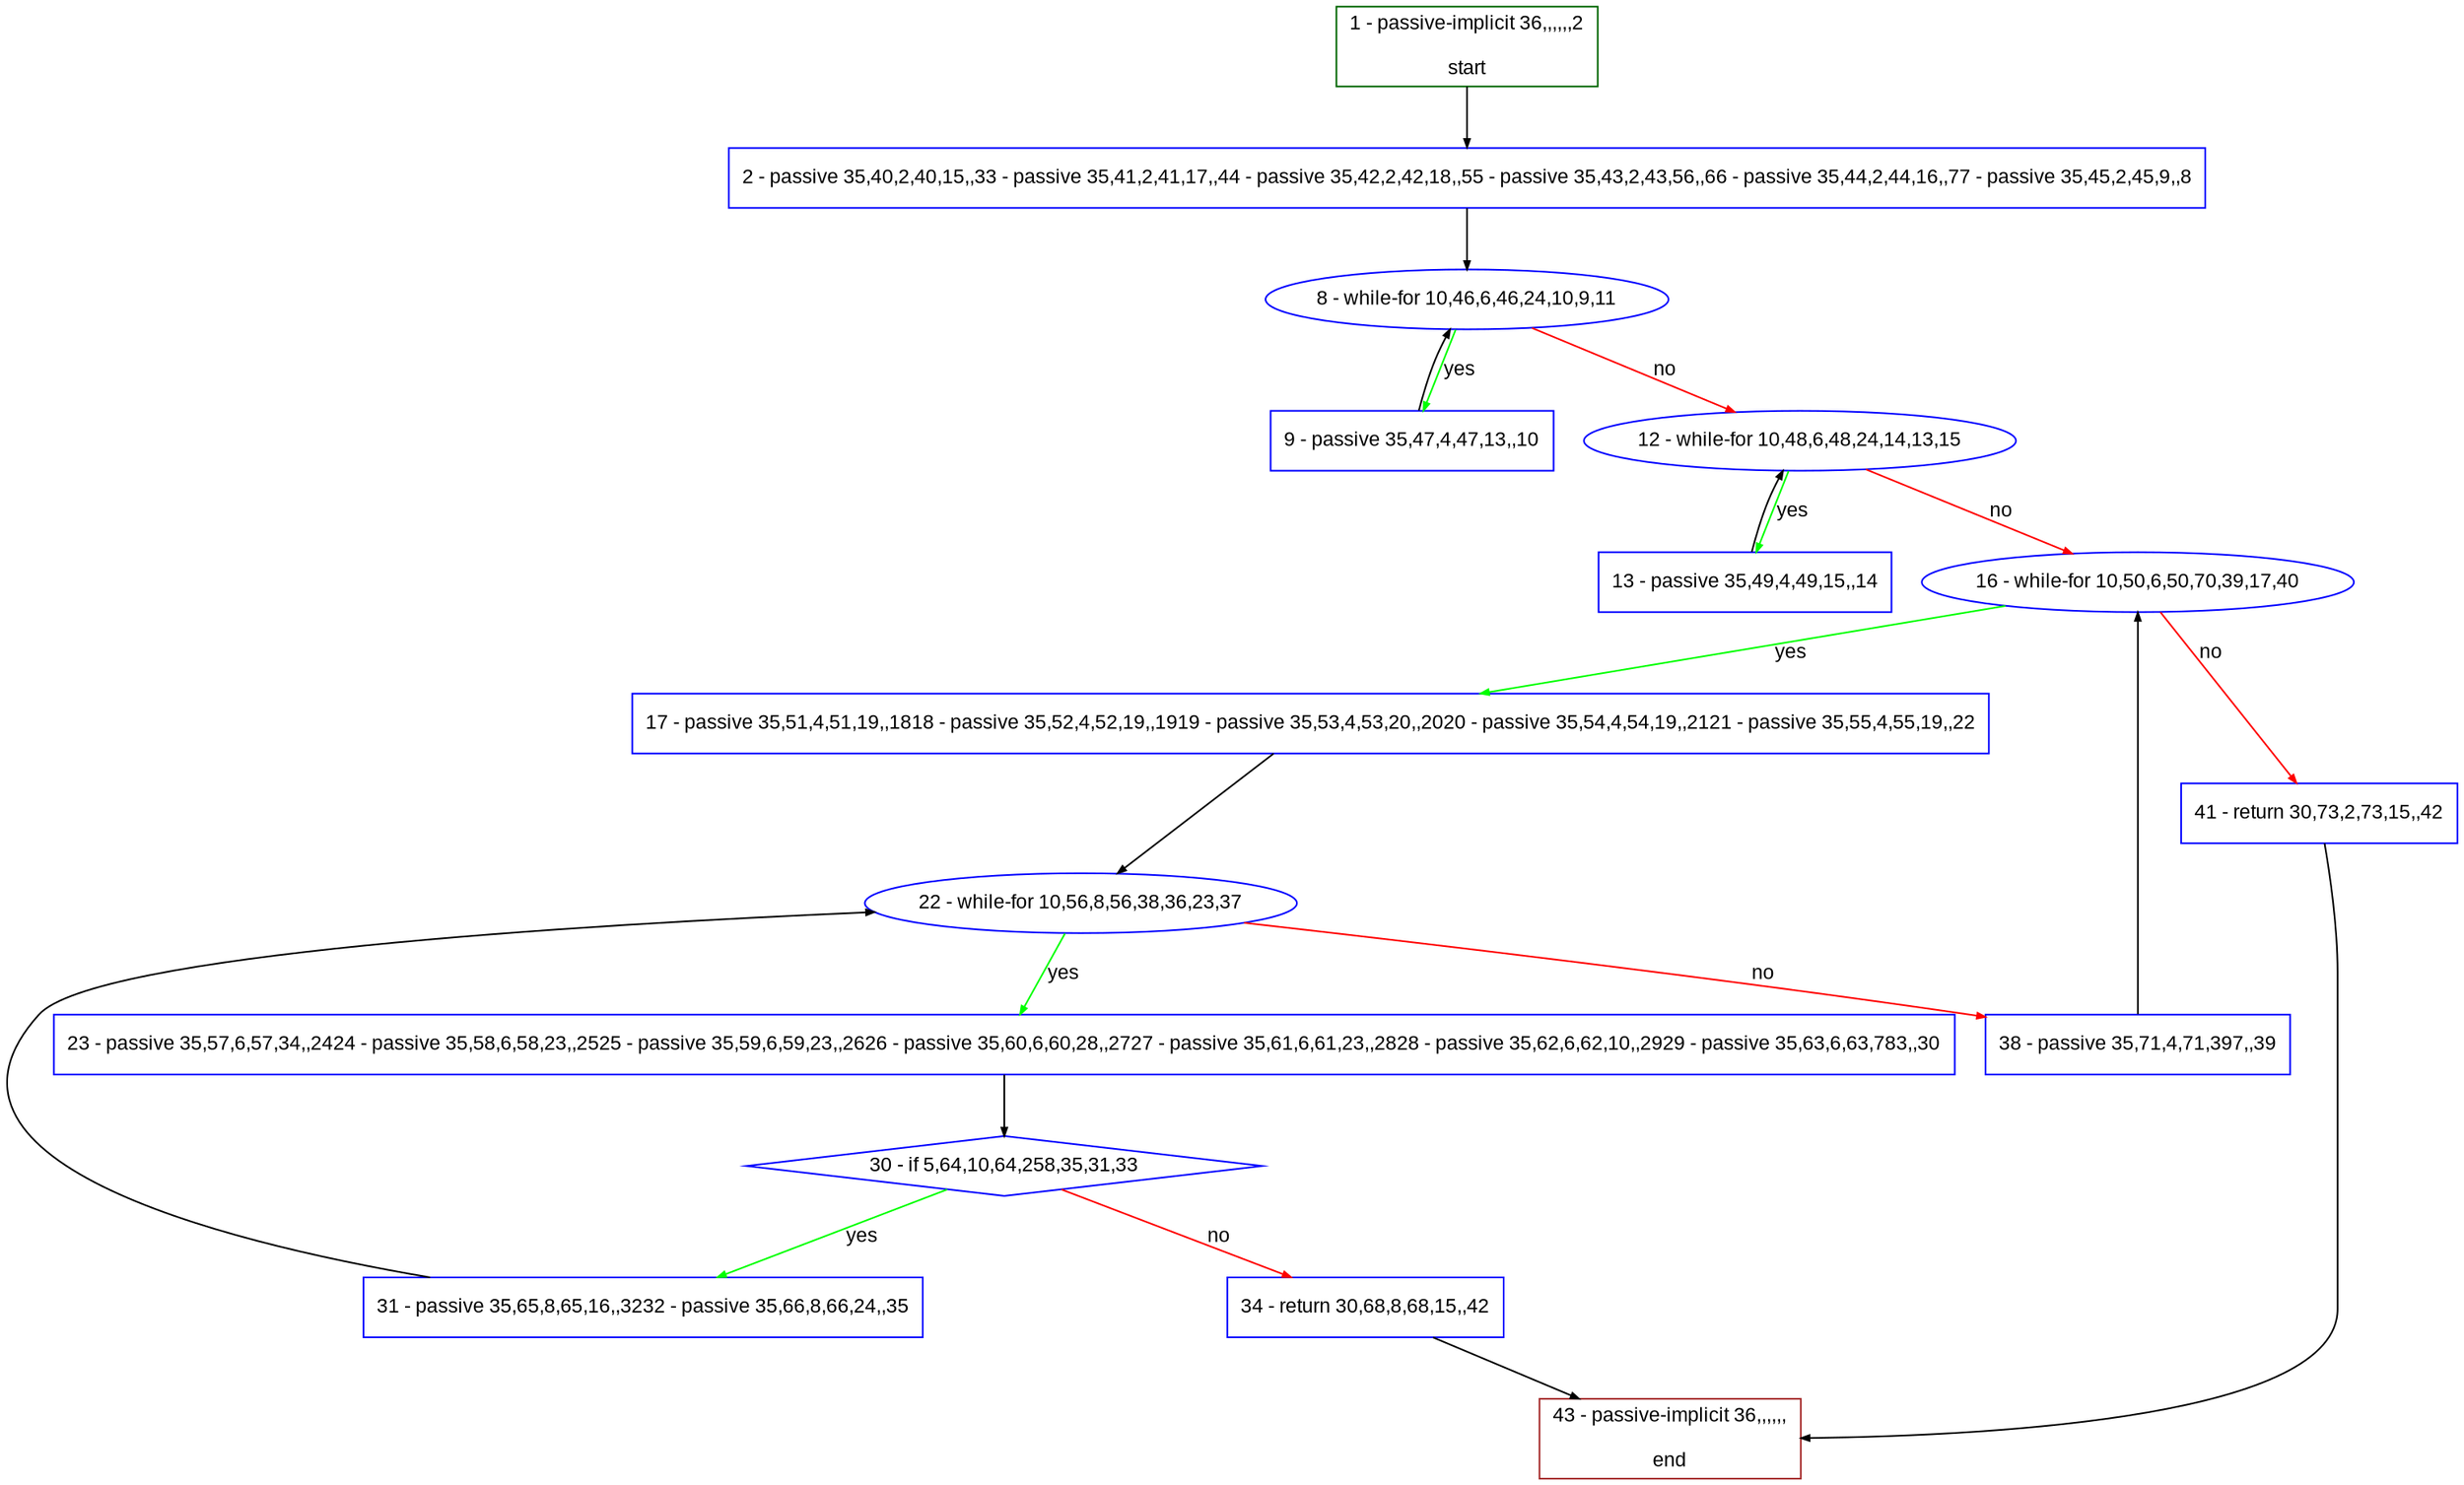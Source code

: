 digraph "" {
  graph [pack="true", label="", fontsize="12", packmode="clust", fontname="Arial", fillcolor="#FFFFCC", bgcolor="white", style="rounded,filled", compound="true"];
  node [node_initialized="no", label="", color="grey", fontsize="12", fillcolor="white", fontname="Arial", style="filled", shape="rectangle", compound="true", fixedsize="false"];
  edge [fontcolor="black", arrowhead="normal", arrowtail="none", arrowsize="0.5", ltail="", label="", color="black", fontsize="12", lhead="", fontname="Arial", dir="forward", compound="true"];
  __N1 [label="2 - passive 35,40,2,40,15,,33 - passive 35,41,2,41,17,,44 - passive 35,42,2,42,18,,55 - passive 35,43,2,43,56,,66 - passive 35,44,2,44,16,,77 - passive 35,45,2,45,9,,8", color="#0000ff", fillcolor="#ffffff", style="filled", shape="box"];
  __N2 [label="1 - passive-implicit 36,,,,,,2\n\nstart", color="#006400", fillcolor="#ffffff", style="filled", shape="box"];
  __N3 [label="8 - while-for 10,46,6,46,24,10,9,11", color="#0000ff", fillcolor="#ffffff", style="filled", shape="oval"];
  __N4 [label="9 - passive 35,47,4,47,13,,10", color="#0000ff", fillcolor="#ffffff", style="filled", shape="box"];
  __N5 [label="12 - while-for 10,48,6,48,24,14,13,15", color="#0000ff", fillcolor="#ffffff", style="filled", shape="oval"];
  __N6 [label="13 - passive 35,49,4,49,15,,14", color="#0000ff", fillcolor="#ffffff", style="filled", shape="box"];
  __N7 [label="16 - while-for 10,50,6,50,70,39,17,40", color="#0000ff", fillcolor="#ffffff", style="filled", shape="oval"];
  __N8 [label="17 - passive 35,51,4,51,19,,1818 - passive 35,52,4,52,19,,1919 - passive 35,53,4,53,20,,2020 - passive 35,54,4,54,19,,2121 - passive 35,55,4,55,19,,22", color="#0000ff", fillcolor="#ffffff", style="filled", shape="box"];
  __N9 [label="41 - return 30,73,2,73,15,,42", color="#0000ff", fillcolor="#ffffff", style="filled", shape="box"];
  __N10 [label="22 - while-for 10,56,8,56,38,36,23,37", color="#0000ff", fillcolor="#ffffff", style="filled", shape="oval"];
  __N11 [label="23 - passive 35,57,6,57,34,,2424 - passive 35,58,6,58,23,,2525 - passive 35,59,6,59,23,,2626 - passive 35,60,6,60,28,,2727 - passive 35,61,6,61,23,,2828 - passive 35,62,6,62,10,,2929 - passive 35,63,6,63,783,,30", color="#0000ff", fillcolor="#ffffff", style="filled", shape="box"];
  __N12 [label="38 - passive 35,71,4,71,397,,39", color="#0000ff", fillcolor="#ffffff", style="filled", shape="box"];
  __N13 [label="30 - if 5,64,10,64,258,35,31,33", color="#0000ff", fillcolor="#ffffff", style="filled", shape="diamond"];
  __N14 [label="31 - passive 35,65,8,65,16,,3232 - passive 35,66,8,66,24,,35", color="#0000ff", fillcolor="#ffffff", style="filled", shape="box"];
  __N15 [label="34 - return 30,68,8,68,15,,42", color="#0000ff", fillcolor="#ffffff", style="filled", shape="box"];
  __N16 [label="43 - passive-implicit 36,,,,,,\n\nend", color="#a52a2a", fillcolor="#ffffff", style="filled", shape="box"];
  __N2 -> __N1 [arrowhead="normal", arrowtail="none", color="#000000", label="", dir="forward"];
  __N1 -> __N3 [arrowhead="normal", arrowtail="none", color="#000000", label="", dir="forward"];
  __N3 -> __N4 [arrowhead="normal", arrowtail="none", color="#00ff00", label="yes", dir="forward"];
  __N4 -> __N3 [arrowhead="normal", arrowtail="none", color="#000000", label="", dir="forward"];
  __N3 -> __N5 [arrowhead="normal", arrowtail="none", color="#ff0000", label="no", dir="forward"];
  __N5 -> __N6 [arrowhead="normal", arrowtail="none", color="#00ff00", label="yes", dir="forward"];
  __N6 -> __N5 [arrowhead="normal", arrowtail="none", color="#000000", label="", dir="forward"];
  __N5 -> __N7 [arrowhead="normal", arrowtail="none", color="#ff0000", label="no", dir="forward"];
  __N7 -> __N8 [arrowhead="normal", arrowtail="none", color="#00ff00", label="yes", dir="forward"];
  __N7 -> __N9 [arrowhead="normal", arrowtail="none", color="#ff0000", label="no", dir="forward"];
  __N8 -> __N10 [arrowhead="normal", arrowtail="none", color="#000000", label="", dir="forward"];
  __N10 -> __N11 [arrowhead="normal", arrowtail="none", color="#00ff00", label="yes", dir="forward"];
  __N10 -> __N12 [arrowhead="normal", arrowtail="none", color="#ff0000", label="no", dir="forward"];
  __N11 -> __N13 [arrowhead="normal", arrowtail="none", color="#000000", label="", dir="forward"];
  __N13 -> __N14 [arrowhead="normal", arrowtail="none", color="#00ff00", label="yes", dir="forward"];
  __N13 -> __N15 [arrowhead="normal", arrowtail="none", color="#ff0000", label="no", dir="forward"];
  __N14 -> __N10 [arrowhead="normal", arrowtail="none", color="#000000", label="", dir="forward"];
  __N15 -> __N16 [arrowhead="normal", arrowtail="none", color="#000000", label="", dir="forward"];
  __N12 -> __N7 [arrowhead="normal", arrowtail="none", color="#000000", label="", dir="forward"];
  __N9 -> __N16 [arrowhead="normal", arrowtail="none", color="#000000", label="", dir="forward"];
}
